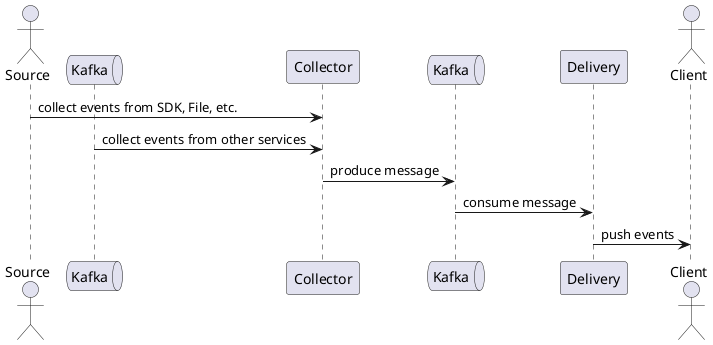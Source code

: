 @startuml

actor Source
queue Kafka as EventSource
participant Collector
queue Kafka as EventProcessor
participant Delivery
actor Client

Source -> Collector: collect events from SDK, File, etc.
EventSource -> Collector: collect events from other services
Collector -> EventProcessor: produce message
EventProcessor -> Delivery: consume message
Delivery -> Client: push events

@enduml
